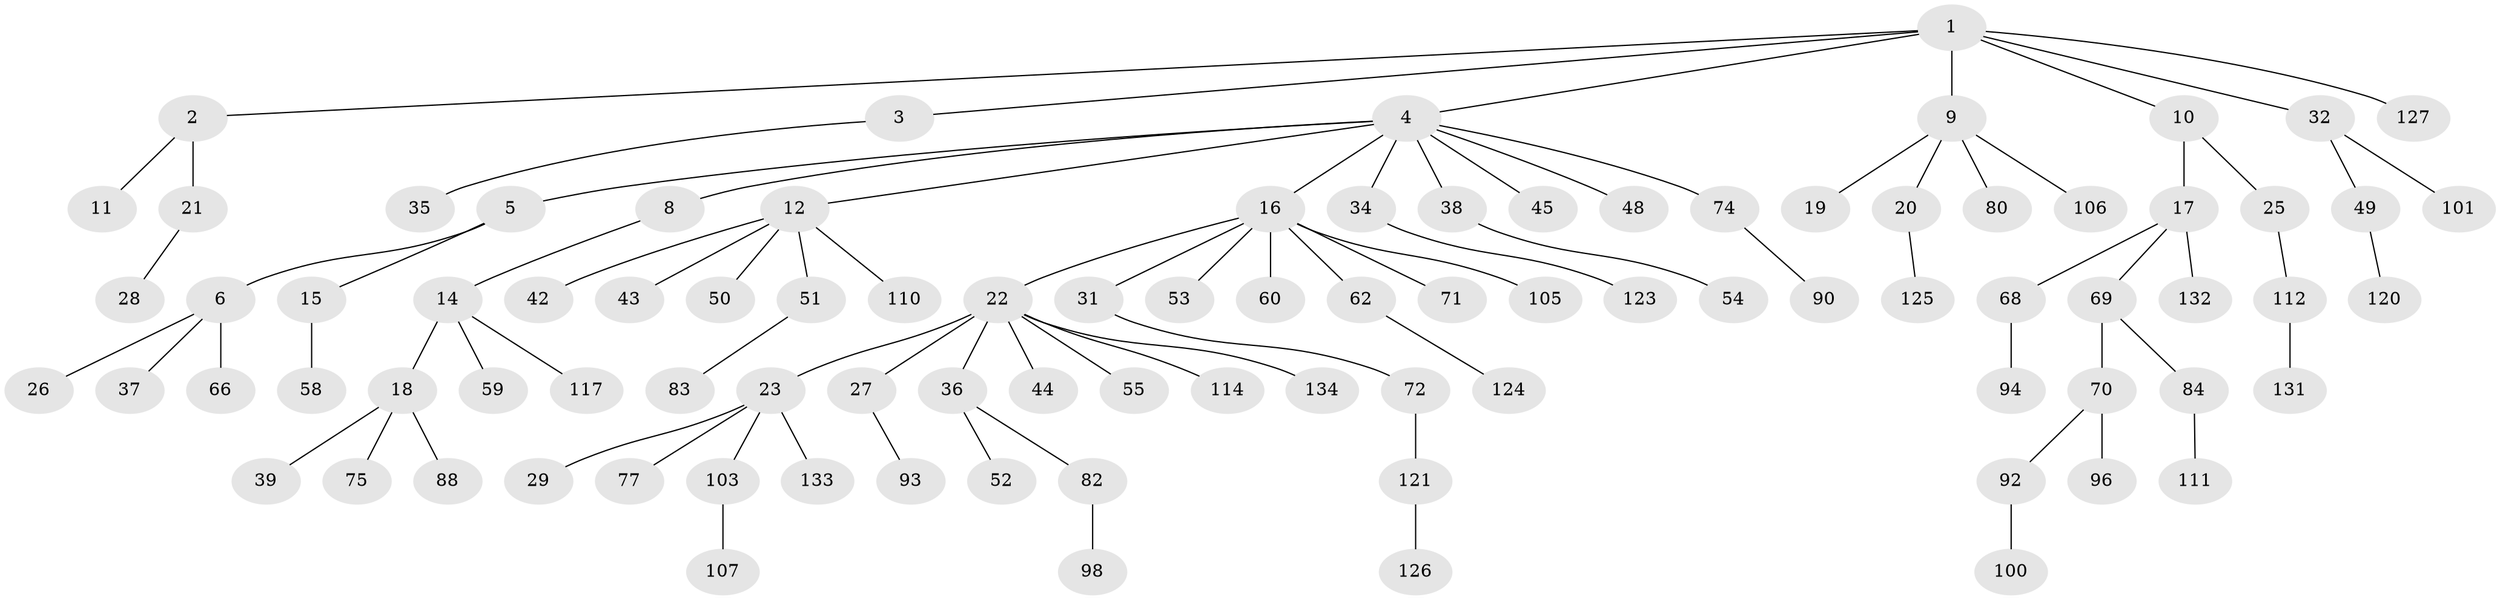 // original degree distribution, {7: 0.007407407407407408, 4: 0.07407407407407407, 2: 0.2962962962962963, 8: 0.014814814814814815, 5: 0.007407407407407408, 3: 0.1259259259259259, 6: 0.007407407407407408, 1: 0.4666666666666667}
// Generated by graph-tools (version 1.1) at 2025/42/03/06/25 10:42:02]
// undirected, 92 vertices, 91 edges
graph export_dot {
graph [start="1"]
  node [color=gray90,style=filled];
  1 [super="+89"];
  2 [super="+33"];
  3;
  4 [super="+7"];
  5 [super="+129"];
  6 [super="+30"];
  8;
  9 [super="+13"];
  10 [super="+109"];
  11 [super="+64"];
  12 [super="+46"];
  14 [super="+99"];
  15;
  16 [super="+56"];
  17 [super="+57"];
  18 [super="+41"];
  19 [super="+97"];
  20 [super="+40"];
  21;
  22 [super="+24"];
  23 [super="+47"];
  25 [super="+91"];
  26;
  27 [super="+61"];
  28 [super="+81"];
  29;
  31 [super="+128"];
  32 [super="+63"];
  34 [super="+65"];
  35 [super="+104"];
  36;
  37;
  38;
  39 [super="+113"];
  42;
  43 [super="+122"];
  44;
  45;
  48;
  49 [super="+118"];
  50;
  51;
  52 [super="+87"];
  53;
  54;
  55 [super="+76"];
  58 [super="+73"];
  59;
  60;
  62;
  66 [super="+67"];
  68 [super="+86"];
  69 [super="+78"];
  70 [super="+79"];
  71 [super="+130"];
  72 [super="+102"];
  74;
  75;
  77;
  80;
  82 [super="+85"];
  83 [super="+95"];
  84 [super="+108"];
  88 [super="+116"];
  90;
  92;
  93 [super="+119"];
  94;
  96;
  98;
  100;
  101;
  103 [super="+135"];
  105;
  106;
  107;
  110;
  111;
  112 [super="+115"];
  114;
  117;
  120;
  121;
  123;
  124;
  125;
  126;
  127;
  131;
  132;
  133;
  134;
  1 -- 2;
  1 -- 3;
  1 -- 4;
  1 -- 9;
  1 -- 10;
  1 -- 32;
  1 -- 127;
  2 -- 11;
  2 -- 21;
  3 -- 35;
  4 -- 5;
  4 -- 8;
  4 -- 12;
  4 -- 16;
  4 -- 34;
  4 -- 38;
  4 -- 48;
  4 -- 74;
  4 -- 45;
  5 -- 6;
  5 -- 15;
  6 -- 26;
  6 -- 37;
  6 -- 66;
  8 -- 14;
  9 -- 19;
  9 -- 80;
  9 -- 106;
  9 -- 20;
  10 -- 17;
  10 -- 25;
  12 -- 42;
  12 -- 43;
  12 -- 110;
  12 -- 50;
  12 -- 51;
  14 -- 18;
  14 -- 59;
  14 -- 117;
  15 -- 58;
  16 -- 22;
  16 -- 31;
  16 -- 53;
  16 -- 60;
  16 -- 62;
  16 -- 105;
  16 -- 71;
  17 -- 68;
  17 -- 132;
  17 -- 69;
  18 -- 39;
  18 -- 88;
  18 -- 75;
  20 -- 125;
  21 -- 28;
  22 -- 23;
  22 -- 44;
  22 -- 55;
  22 -- 134;
  22 -- 114;
  22 -- 27;
  22 -- 36;
  23 -- 29;
  23 -- 77;
  23 -- 103;
  23 -- 133;
  25 -- 112;
  27 -- 93;
  31 -- 72;
  32 -- 49;
  32 -- 101;
  34 -- 123;
  36 -- 52;
  36 -- 82;
  38 -- 54;
  49 -- 120;
  51 -- 83;
  62 -- 124;
  68 -- 94;
  69 -- 70;
  69 -- 84;
  70 -- 96;
  70 -- 92;
  72 -- 121;
  74 -- 90;
  82 -- 98;
  84 -- 111;
  92 -- 100;
  103 -- 107;
  112 -- 131;
  121 -- 126;
}
